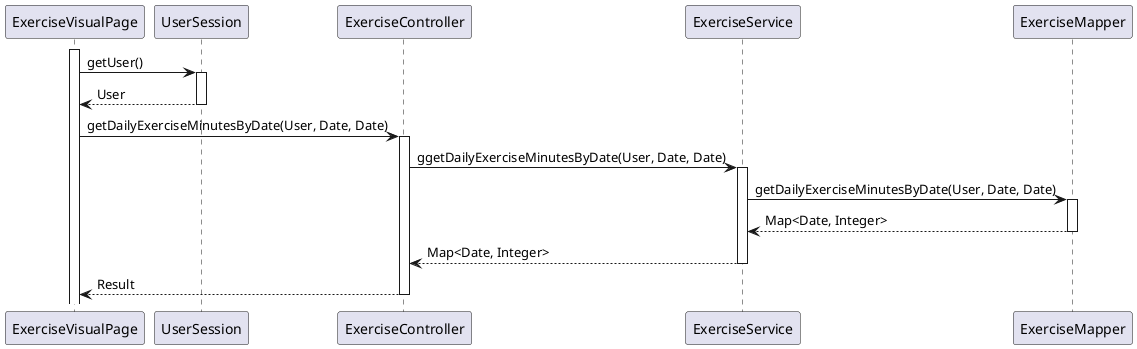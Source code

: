@startuml
activate ExerciseVisualPage
ExerciseVisualPage -> UserSession: getUser()
activate UserSession
UserSession --> ExerciseVisualPage: User
deactivate UserSession

ExerciseVisualPage -> ExerciseController: getDailyExerciseMinutesByDate(User, Date, Date)
activate ExerciseController

ExerciseController -> ExerciseService: ggetDailyExerciseMinutesByDate(User, Date, Date)
activate ExerciseService

ExerciseService -> ExerciseMapper: getDailyExerciseMinutesByDate(User, Date, Date)
activate ExerciseMapper

ExerciseMapper --> ExerciseService: Map<Date, Integer>
deactivate ExerciseMapper

ExerciseService --> ExerciseController: Map<Date, Integer>
deactivate ExerciseService

ExerciseController --> ExerciseVisualPage: Result
deactivate ExerciseController
@enduml